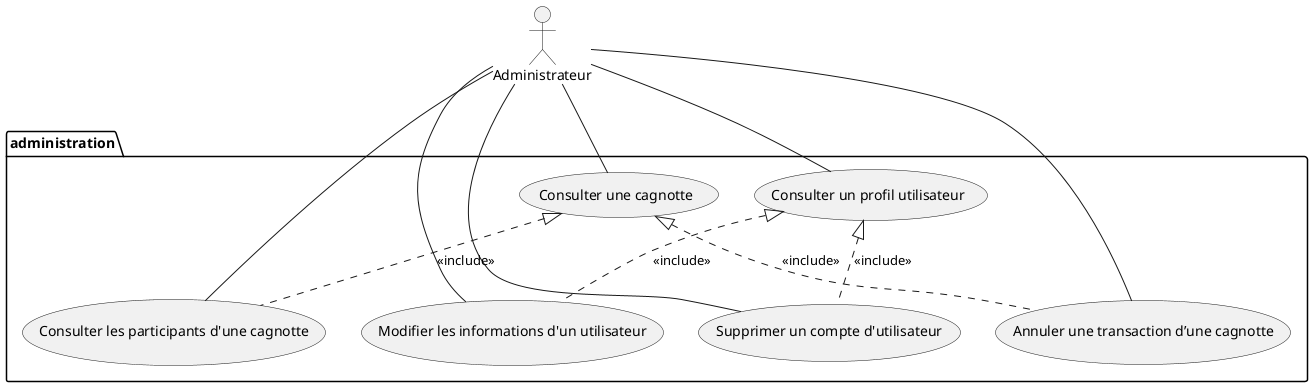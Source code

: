 @startuml Administration

actor "Administrateur" as admin

package "administration" {
	usecase "Annuler une transaction d’une cagnotte" as atc
	usecase "Consulter une cagnotte" as ccag
	usecase "Consulter les participants d'une cagnotte" as cpc
	usecase "Consulter un profil utilisateur" as cpu
	usecase "Modifier les informations d'un utilisateur" as miu
	usecase "Supprimer un compte d'utilisateur" as scu
}
' appartenance
	admin	--	cpu
	admin	--	ccag
	admin	-	cpc
	admin	-	miu
	admin	-	scu
	admin	-	atc
'	includes
	cpu	<|.. miu	: <<include>>
	cpu	<|.. scu	: <<include>>
	ccag	<|.. cpc	: <<include>>
	ccag	<|.. atc	: <<include>>

@enduml